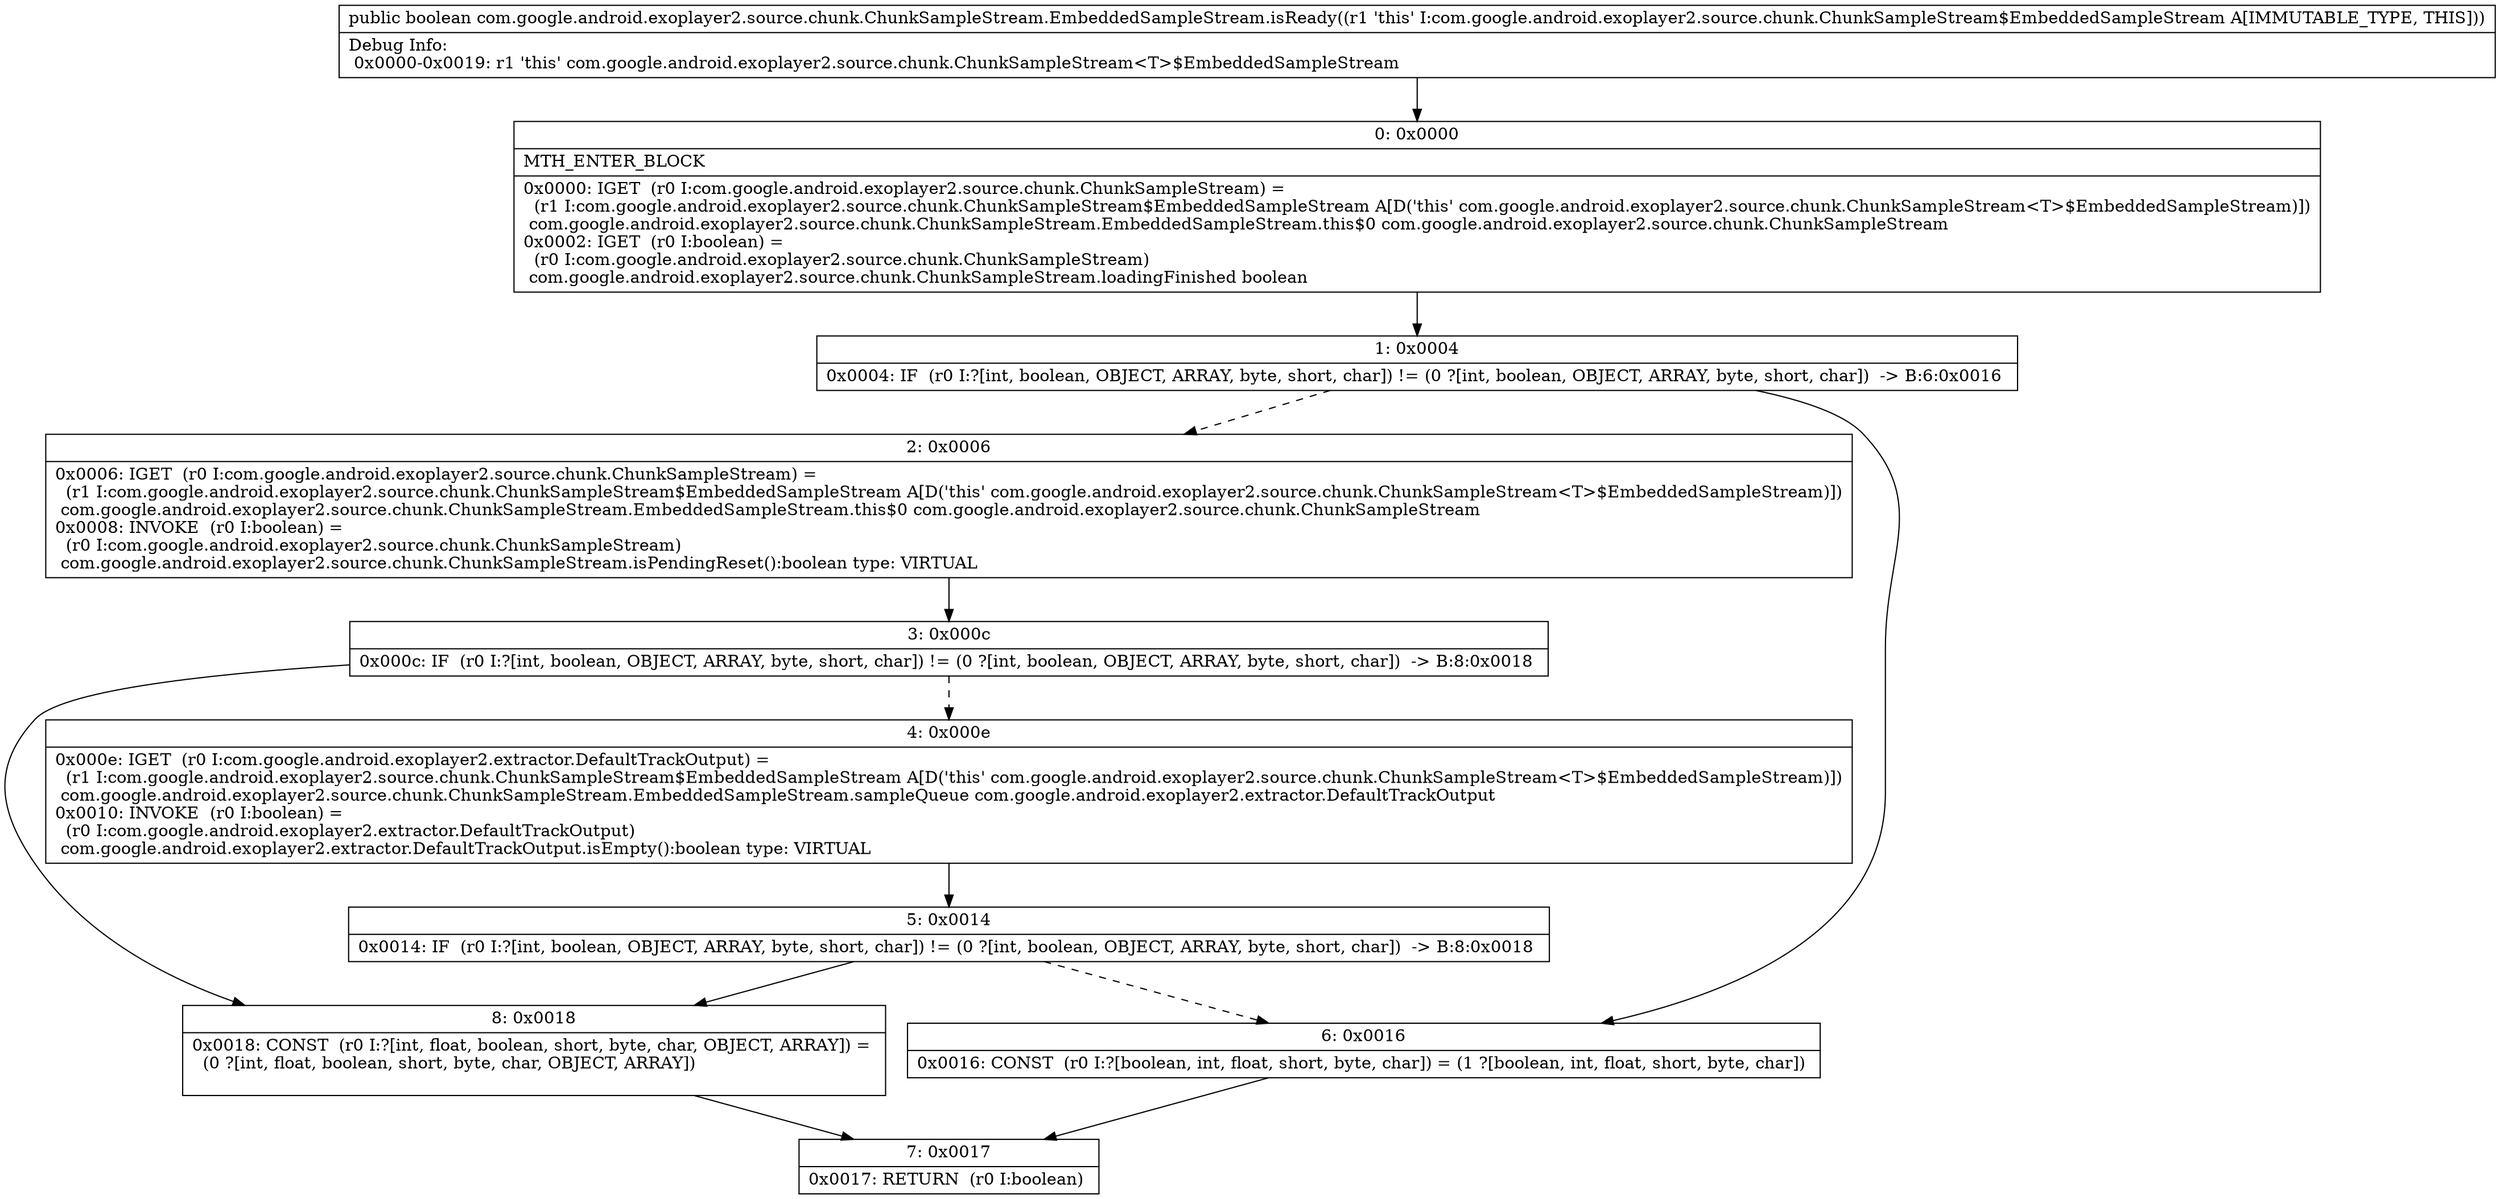 digraph "CFG forcom.google.android.exoplayer2.source.chunk.ChunkSampleStream.EmbeddedSampleStream.isReady()Z" {
Node_0 [shape=record,label="{0\:\ 0x0000|MTH_ENTER_BLOCK\l|0x0000: IGET  (r0 I:com.google.android.exoplayer2.source.chunk.ChunkSampleStream) = \l  (r1 I:com.google.android.exoplayer2.source.chunk.ChunkSampleStream$EmbeddedSampleStream A[D('this' com.google.android.exoplayer2.source.chunk.ChunkSampleStream\<T\>$EmbeddedSampleStream)])\l com.google.android.exoplayer2.source.chunk.ChunkSampleStream.EmbeddedSampleStream.this$0 com.google.android.exoplayer2.source.chunk.ChunkSampleStream \l0x0002: IGET  (r0 I:boolean) = \l  (r0 I:com.google.android.exoplayer2.source.chunk.ChunkSampleStream)\l com.google.android.exoplayer2.source.chunk.ChunkSampleStream.loadingFinished boolean \l}"];
Node_1 [shape=record,label="{1\:\ 0x0004|0x0004: IF  (r0 I:?[int, boolean, OBJECT, ARRAY, byte, short, char]) != (0 ?[int, boolean, OBJECT, ARRAY, byte, short, char])  \-\> B:6:0x0016 \l}"];
Node_2 [shape=record,label="{2\:\ 0x0006|0x0006: IGET  (r0 I:com.google.android.exoplayer2.source.chunk.ChunkSampleStream) = \l  (r1 I:com.google.android.exoplayer2.source.chunk.ChunkSampleStream$EmbeddedSampleStream A[D('this' com.google.android.exoplayer2.source.chunk.ChunkSampleStream\<T\>$EmbeddedSampleStream)])\l com.google.android.exoplayer2.source.chunk.ChunkSampleStream.EmbeddedSampleStream.this$0 com.google.android.exoplayer2.source.chunk.ChunkSampleStream \l0x0008: INVOKE  (r0 I:boolean) = \l  (r0 I:com.google.android.exoplayer2.source.chunk.ChunkSampleStream)\l com.google.android.exoplayer2.source.chunk.ChunkSampleStream.isPendingReset():boolean type: VIRTUAL \l}"];
Node_3 [shape=record,label="{3\:\ 0x000c|0x000c: IF  (r0 I:?[int, boolean, OBJECT, ARRAY, byte, short, char]) != (0 ?[int, boolean, OBJECT, ARRAY, byte, short, char])  \-\> B:8:0x0018 \l}"];
Node_4 [shape=record,label="{4\:\ 0x000e|0x000e: IGET  (r0 I:com.google.android.exoplayer2.extractor.DefaultTrackOutput) = \l  (r1 I:com.google.android.exoplayer2.source.chunk.ChunkSampleStream$EmbeddedSampleStream A[D('this' com.google.android.exoplayer2.source.chunk.ChunkSampleStream\<T\>$EmbeddedSampleStream)])\l com.google.android.exoplayer2.source.chunk.ChunkSampleStream.EmbeddedSampleStream.sampleQueue com.google.android.exoplayer2.extractor.DefaultTrackOutput \l0x0010: INVOKE  (r0 I:boolean) = \l  (r0 I:com.google.android.exoplayer2.extractor.DefaultTrackOutput)\l com.google.android.exoplayer2.extractor.DefaultTrackOutput.isEmpty():boolean type: VIRTUAL \l}"];
Node_5 [shape=record,label="{5\:\ 0x0014|0x0014: IF  (r0 I:?[int, boolean, OBJECT, ARRAY, byte, short, char]) != (0 ?[int, boolean, OBJECT, ARRAY, byte, short, char])  \-\> B:8:0x0018 \l}"];
Node_6 [shape=record,label="{6\:\ 0x0016|0x0016: CONST  (r0 I:?[boolean, int, float, short, byte, char]) = (1 ?[boolean, int, float, short, byte, char]) \l}"];
Node_7 [shape=record,label="{7\:\ 0x0017|0x0017: RETURN  (r0 I:boolean) \l}"];
Node_8 [shape=record,label="{8\:\ 0x0018|0x0018: CONST  (r0 I:?[int, float, boolean, short, byte, char, OBJECT, ARRAY]) = \l  (0 ?[int, float, boolean, short, byte, char, OBJECT, ARRAY])\l \l}"];
MethodNode[shape=record,label="{public boolean com.google.android.exoplayer2.source.chunk.ChunkSampleStream.EmbeddedSampleStream.isReady((r1 'this' I:com.google.android.exoplayer2.source.chunk.ChunkSampleStream$EmbeddedSampleStream A[IMMUTABLE_TYPE, THIS]))  | Debug Info:\l  0x0000\-0x0019: r1 'this' com.google.android.exoplayer2.source.chunk.ChunkSampleStream\<T\>$EmbeddedSampleStream\l}"];
MethodNode -> Node_0;
Node_0 -> Node_1;
Node_1 -> Node_2[style=dashed];
Node_1 -> Node_6;
Node_2 -> Node_3;
Node_3 -> Node_4[style=dashed];
Node_3 -> Node_8;
Node_4 -> Node_5;
Node_5 -> Node_6[style=dashed];
Node_5 -> Node_8;
Node_6 -> Node_7;
Node_8 -> Node_7;
}

